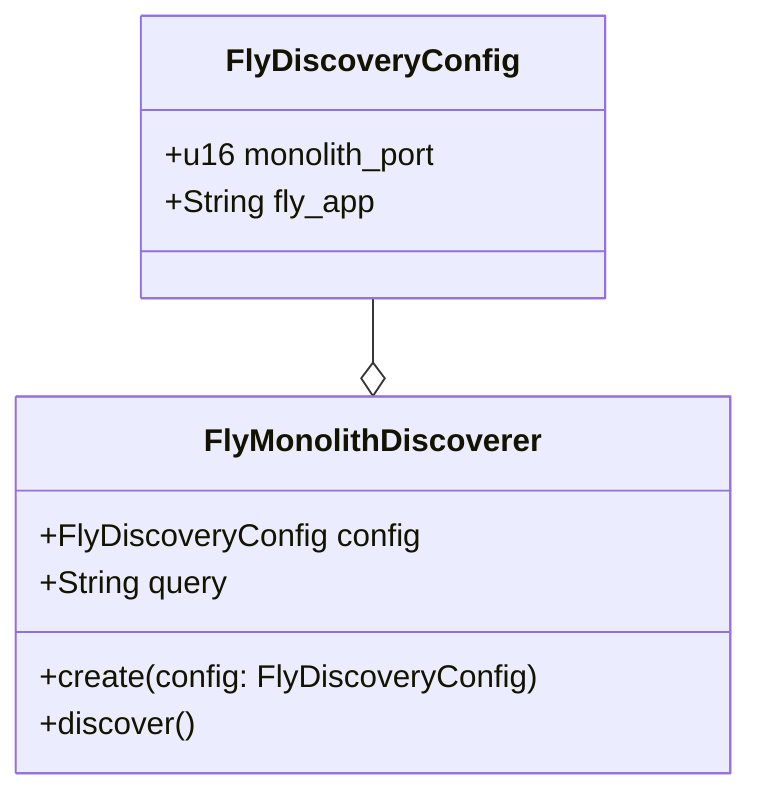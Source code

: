 classDiagram
    FlyDiscoveryConfig --o FlyMonolithDiscoverer
    FlyDiscoveryConfig : +u16 monolith_port
    FlyDiscoveryConfig : +String fly_app
    class FlyMonolithDiscoverer{
        +FlyDiscoveryConfig config
        +String query
        +create(config: FlyDiscoveryConfig)
        +discover()
    }